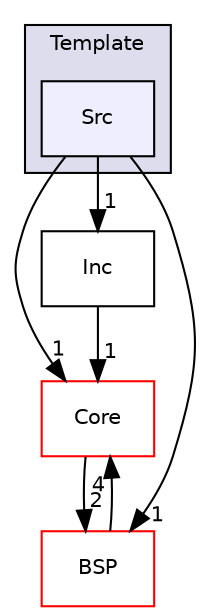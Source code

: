 digraph "/home/developer/mtrain-firmware/external/middleware/STM32_USB_Device_Library/Class/Template/Src" {
  compound=true
  node [ fontsize="10", fontname="Helvetica"];
  edge [ labelfontsize="10", labelfontname="Helvetica"];
  subgraph clusterdir_ea68d21bba23a531ef493cc0482780a7 {
    graph [ bgcolor="#ddddee", pencolor="black", label="Template" fontname="Helvetica", fontsize="10", URL="dir_ea68d21bba23a531ef493cc0482780a7.html"]
  dir_d8dda097fa430e30ed9b7ccda9566027 [shape=box, label="Src", style="filled", fillcolor="#eeeeff", pencolor="black", URL="dir_d8dda097fa430e30ed9b7ccda9566027.html"];
  }
  dir_19e504b8294315d876b43ba053bc3f8f [shape=box label="Core" fillcolor="white" style="filled" color="red" URL="dir_19e504b8294315d876b43ba053bc3f8f.html"];
  dir_d55340883525f3871820d0ca33450e0b [shape=box label="Inc" URL="dir_d55340883525f3871820d0ca33450e0b.html"];
  dir_350c8a3315b9de76597c9530ef31a96a [shape=box label="BSP" fillcolor="white" style="filled" color="red" URL="dir_350c8a3315b9de76597c9530ef31a96a.html"];
  dir_d8dda097fa430e30ed9b7ccda9566027->dir_19e504b8294315d876b43ba053bc3f8f [headlabel="1", labeldistance=1.5 headhref="dir_000075_000076.html"];
  dir_d8dda097fa430e30ed9b7ccda9566027->dir_d55340883525f3871820d0ca33450e0b [headlabel="1", labeldistance=1.5 headhref="dir_000075_000074.html"];
  dir_d8dda097fa430e30ed9b7ccda9566027->dir_350c8a3315b9de76597c9530ef31a96a [headlabel="1", labeldistance=1.5 headhref="dir_000075_000009.html"];
  dir_19e504b8294315d876b43ba053bc3f8f->dir_350c8a3315b9de76597c9530ef31a96a [headlabel="2", labeldistance=1.5 headhref="dir_000076_000009.html"];
  dir_d55340883525f3871820d0ca33450e0b->dir_19e504b8294315d876b43ba053bc3f8f [headlabel="1", labeldistance=1.5 headhref="dir_000074_000076.html"];
  dir_350c8a3315b9de76597c9530ef31a96a->dir_19e504b8294315d876b43ba053bc3f8f [headlabel="4", labeldistance=1.5 headhref="dir_000009_000076.html"];
}
